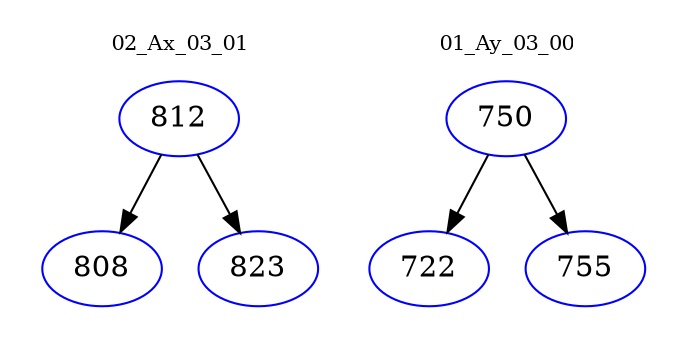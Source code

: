 digraph{
subgraph cluster_0 {
color = white
label = "02_Ax_03_01";
fontsize=10;
T0_812 [label="812", color="blue"]
T0_812 -> T0_808 [color="black"]
T0_808 [label="808", color="blue"]
T0_812 -> T0_823 [color="black"]
T0_823 [label="823", color="blue"]
}
subgraph cluster_1 {
color = white
label = "01_Ay_03_00";
fontsize=10;
T1_750 [label="750", color="blue"]
T1_750 -> T1_722 [color="black"]
T1_722 [label="722", color="blue"]
T1_750 -> T1_755 [color="black"]
T1_755 [label="755", color="blue"]
}
}
